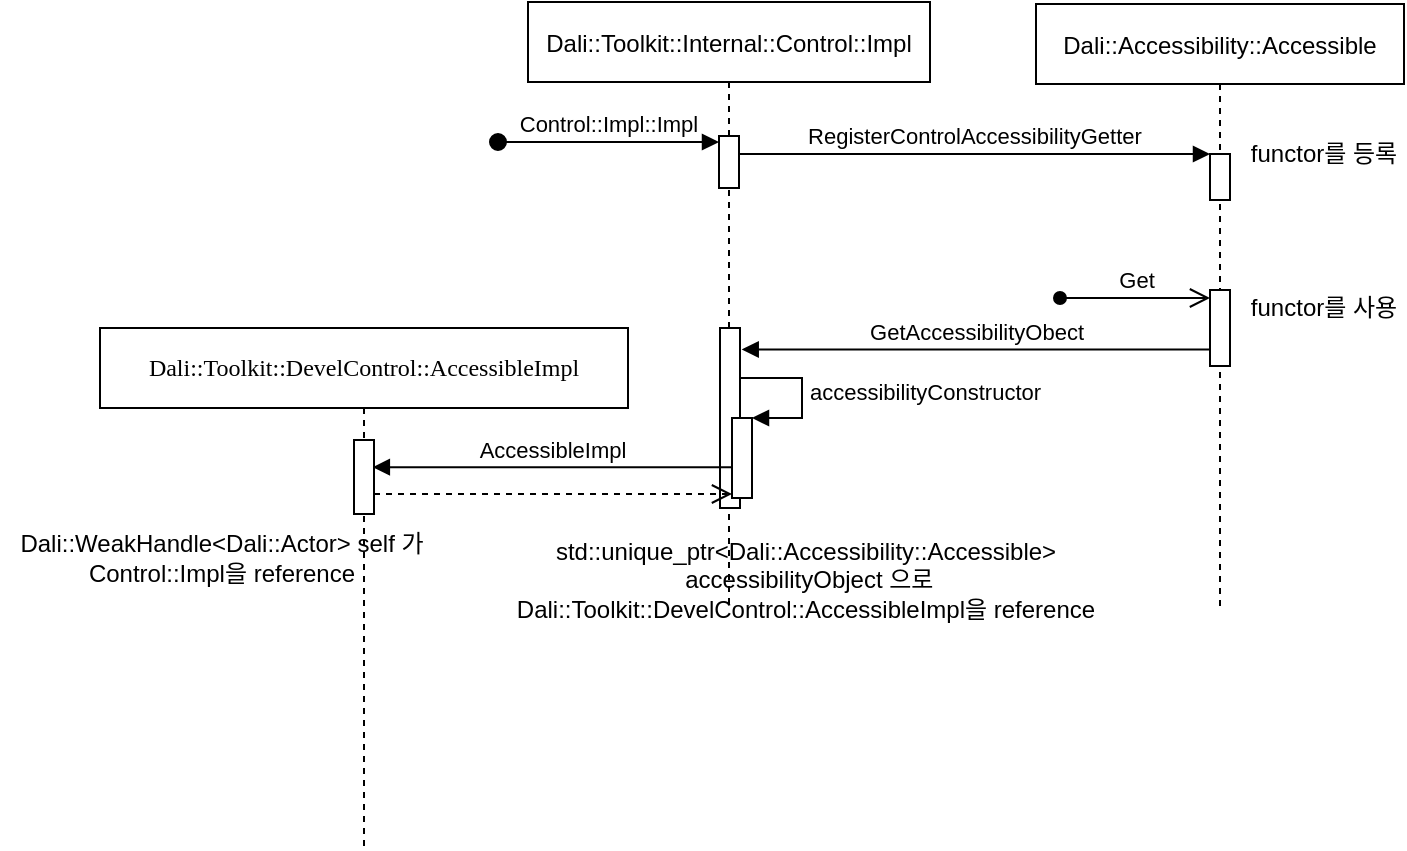 <mxfile version="14.7.4" type="github">
  <diagram id="kgpKYQtTHZ0yAKxKKP6v" name="Page-1">
    <mxGraphModel dx="1422" dy="804" grid="0" gridSize="10" guides="1" tooltips="1" connect="1" arrows="1" fold="1" page="1" pageScale="1" pageWidth="1169" pageHeight="827" math="0" shadow="0">
      <root>
        <mxCell id="0" />
        <mxCell id="1" parent="0" />
        <mxCell id="3nuBFxr9cyL0pnOWT2aG-1" value="Dali::Toolkit::Internal::Control::Impl" style="shape=umlLifeline;perimeter=lifelinePerimeter;container=1;collapsible=0;recursiveResize=0;rounded=0;shadow=0;strokeWidth=1;" parent="1" vertex="1">
          <mxGeometry x="288" y="65" width="201" height="302" as="geometry" />
        </mxCell>
        <mxCell id="3nuBFxr9cyL0pnOWT2aG-2" value="" style="points=[];perimeter=orthogonalPerimeter;rounded=0;shadow=0;strokeWidth=1;" parent="3nuBFxr9cyL0pnOWT2aG-1" vertex="1">
          <mxGeometry x="95.5" y="67" width="10" height="26" as="geometry" />
        </mxCell>
        <mxCell id="3nuBFxr9cyL0pnOWT2aG-3" value="Control::Impl::Impl" style="verticalAlign=bottom;startArrow=oval;endArrow=block;startSize=8;shadow=0;strokeWidth=1;" parent="3nuBFxr9cyL0pnOWT2aG-1" target="3nuBFxr9cyL0pnOWT2aG-2" edge="1">
          <mxGeometry relative="1" as="geometry">
            <mxPoint x="-15" y="70" as="sourcePoint" />
          </mxGeometry>
        </mxCell>
        <mxCell id="RnaR4ozYGQvdWh-q8RGk-7" value="" style="html=1;points=[];perimeter=orthogonalPerimeter;" vertex="1" parent="3nuBFxr9cyL0pnOWT2aG-1">
          <mxGeometry x="96" y="163" width="10" height="90" as="geometry" />
        </mxCell>
        <mxCell id="3nuBFxr9cyL0pnOWT2aG-5" value="Dali::Accessibility::Accessible" style="shape=umlLifeline;perimeter=lifelinePerimeter;container=1;collapsible=0;recursiveResize=0;rounded=0;shadow=0;strokeWidth=1;" parent="1" vertex="1">
          <mxGeometry x="542" y="66" width="184" height="301" as="geometry" />
        </mxCell>
        <mxCell id="3nuBFxr9cyL0pnOWT2aG-6" value="" style="points=[];perimeter=orthogonalPerimeter;rounded=0;shadow=0;strokeWidth=1;" parent="3nuBFxr9cyL0pnOWT2aG-5" vertex="1">
          <mxGeometry x="87" y="75" width="10" height="23" as="geometry" />
        </mxCell>
        <mxCell id="RnaR4ozYGQvdWh-q8RGk-3" value="Get" style="html=1;verticalAlign=bottom;startArrow=oval;startFill=1;endArrow=open;startSize=6;endSize=8;rounded=1;arcSize=10;" edge="1" parent="3nuBFxr9cyL0pnOWT2aG-5" target="RnaR4ozYGQvdWh-q8RGk-5">
          <mxGeometry width="80" relative="1" as="geometry">
            <mxPoint x="12" y="147" as="sourcePoint" />
            <mxPoint x="92" y="147" as="targetPoint" />
          </mxGeometry>
        </mxCell>
        <mxCell id="RnaR4ozYGQvdWh-q8RGk-5" value="" style="html=1;points=[];perimeter=orthogonalPerimeter;" vertex="1" parent="3nuBFxr9cyL0pnOWT2aG-5">
          <mxGeometry x="87" y="143" width="10" height="38" as="geometry" />
        </mxCell>
        <mxCell id="3nuBFxr9cyL0pnOWT2aG-8" value="RegisterControlAccessibilityGetter" style="verticalAlign=bottom;endArrow=block;entryX=0;entryY=0;shadow=0;strokeWidth=1;" parent="1" source="3nuBFxr9cyL0pnOWT2aG-2" target="3nuBFxr9cyL0pnOWT2aG-6" edge="1">
          <mxGeometry relative="1" as="geometry">
            <mxPoint x="468" y="147" as="sourcePoint" />
          </mxGeometry>
        </mxCell>
        <mxCell id="RnaR4ozYGQvdWh-q8RGk-2" value="functor를 등록" style="text;html=1;strokeColor=none;fillColor=none;align=center;verticalAlign=middle;whiteSpace=wrap;rounded=0;" vertex="1" parent="1">
          <mxGeometry x="646" y="131" width="80" height="20" as="geometry" />
        </mxCell>
        <mxCell id="RnaR4ozYGQvdWh-q8RGk-4" value="functor를 사용" style="text;html=1;strokeColor=none;fillColor=none;align=center;verticalAlign=middle;whiteSpace=wrap;rounded=0;" vertex="1" parent="1">
          <mxGeometry x="646" y="208" width="80" height="20" as="geometry" />
        </mxCell>
        <mxCell id="RnaR4ozYGQvdWh-q8RGk-6" value="GetAccessibilityObect" style="html=1;verticalAlign=bottom;endArrow=block;entryX=1.086;entryY=0.175;entryDx=0;entryDy=0;entryPerimeter=0;" edge="1" parent="1">
          <mxGeometry width="80" relative="1" as="geometry">
            <mxPoint x="629" y="238.75" as="sourcePoint" />
            <mxPoint x="394.86" y="238.75" as="targetPoint" />
          </mxGeometry>
        </mxCell>
        <mxCell id="RnaR4ozYGQvdWh-q8RGk-8" value="" style="html=1;points=[];perimeter=orthogonalPerimeter;" vertex="1" parent="1">
          <mxGeometry x="390" y="273" width="10" height="40" as="geometry" />
        </mxCell>
        <mxCell id="RnaR4ozYGQvdWh-q8RGk-9" value="accessibilityConstructor" style="edgeStyle=orthogonalEdgeStyle;html=1;align=left;spacingLeft=2;endArrow=block;rounded=0;entryX=1;entryY=0;" edge="1" target="RnaR4ozYGQvdWh-q8RGk-8" parent="1" source="RnaR4ozYGQvdWh-q8RGk-7">
          <mxGeometry relative="1" as="geometry">
            <mxPoint x="395" y="253" as="sourcePoint" />
            <Array as="points">
              <mxPoint x="425" y="253" />
              <mxPoint x="425" y="273" />
            </Array>
          </mxGeometry>
        </mxCell>
        <mxCell id="RnaR4ozYGQvdWh-q8RGk-11" value="&lt;span style=&quot;font-family: &amp;#34;맑은 고딕&amp;#34;&quot;&gt;&lt;font style=&quot;font-size: 12px&quot;&gt;Dali::Toolkit::DevelControl::AccessibleImpl&lt;/font&gt;&lt;/span&gt;" style="shape=umlLifeline;perimeter=lifelinePerimeter;whiteSpace=wrap;html=1;container=1;collapsible=0;recursiveResize=0;outlineConnect=0;" vertex="1" parent="1">
          <mxGeometry x="74" y="228" width="264" height="260" as="geometry" />
        </mxCell>
        <mxCell id="RnaR4ozYGQvdWh-q8RGk-12" value="AccessibleImpl" style="html=1;verticalAlign=bottom;endArrow=block;entryX=0.943;entryY=0.367;entryDx=0;entryDy=0;entryPerimeter=0;" edge="1" parent="1" source="RnaR4ozYGQvdWh-q8RGk-8" target="RnaR4ozYGQvdWh-q8RGk-13">
          <mxGeometry width="80" relative="1" as="geometry">
            <mxPoint x="389" y="297" as="sourcePoint" />
            <mxPoint x="244" y="297" as="targetPoint" />
          </mxGeometry>
        </mxCell>
        <mxCell id="RnaR4ozYGQvdWh-q8RGk-13" value="" style="html=1;points=[];perimeter=orthogonalPerimeter;" vertex="1" parent="1">
          <mxGeometry x="201" y="284" width="10" height="37" as="geometry" />
        </mxCell>
        <mxCell id="RnaR4ozYGQvdWh-q8RGk-14" value="Dali::WeakHandle&amp;lt;Dali::Actor&amp;gt; self 가&lt;br&gt;Control::Impl을 reference" style="text;html=1;strokeColor=none;fillColor=none;align=center;verticalAlign=middle;whiteSpace=wrap;rounded=0;" vertex="1" parent="1">
          <mxGeometry x="24" y="326" width="222" height="33" as="geometry" />
        </mxCell>
        <mxCell id="RnaR4ozYGQvdWh-q8RGk-15" value="" style="html=1;verticalAlign=bottom;endArrow=open;dashed=1;endSize=8;entryX=0;entryY=0.95;entryDx=0;entryDy=0;entryPerimeter=0;" edge="1" parent="1">
          <mxGeometry relative="1" as="geometry">
            <mxPoint x="211" y="311" as="sourcePoint" />
            <mxPoint x="390" y="311" as="targetPoint" />
          </mxGeometry>
        </mxCell>
        <mxCell id="RnaR4ozYGQvdWh-q8RGk-16" value="std::unique_ptr&amp;lt;Dali::Accessibility::Accessible&amp;gt;&lt;br&gt;&amp;nbsp;accessibilityObject 으로&lt;br&gt;Dali::Toolkit::DevelControl::AccessibleImpl을 reference" style="text;html=1;strokeColor=none;fillColor=none;align=center;verticalAlign=middle;whiteSpace=wrap;rounded=0;" vertex="1" parent="1">
          <mxGeometry x="269" y="321" width="316" height="66" as="geometry" />
        </mxCell>
      </root>
    </mxGraphModel>
  </diagram>
</mxfile>
